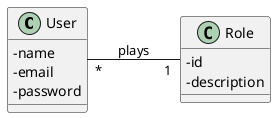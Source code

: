 @startuml
'https://plantuml.com/class-diagram

skinparam classAttributeIconSize 0
left to right direction

class User{
-name
-email
-password
}

class Role{
    -id
    -description
}

User "*" -- "1" Role : plays

@enduml